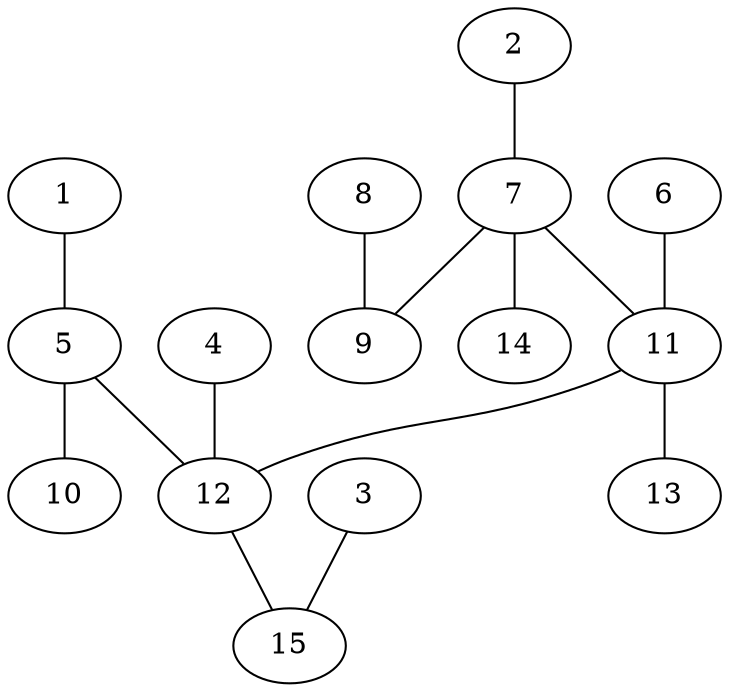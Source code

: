 graph g {
1 -- 5
2 -- 7
3 -- 15
4 -- 12
5 -- 10
5 -- 12
6 -- 11
7 -- 9
7 -- 11
7 -- 14
8 -- 9
11 -- 12
11 -- 13
12 -- 15
}
